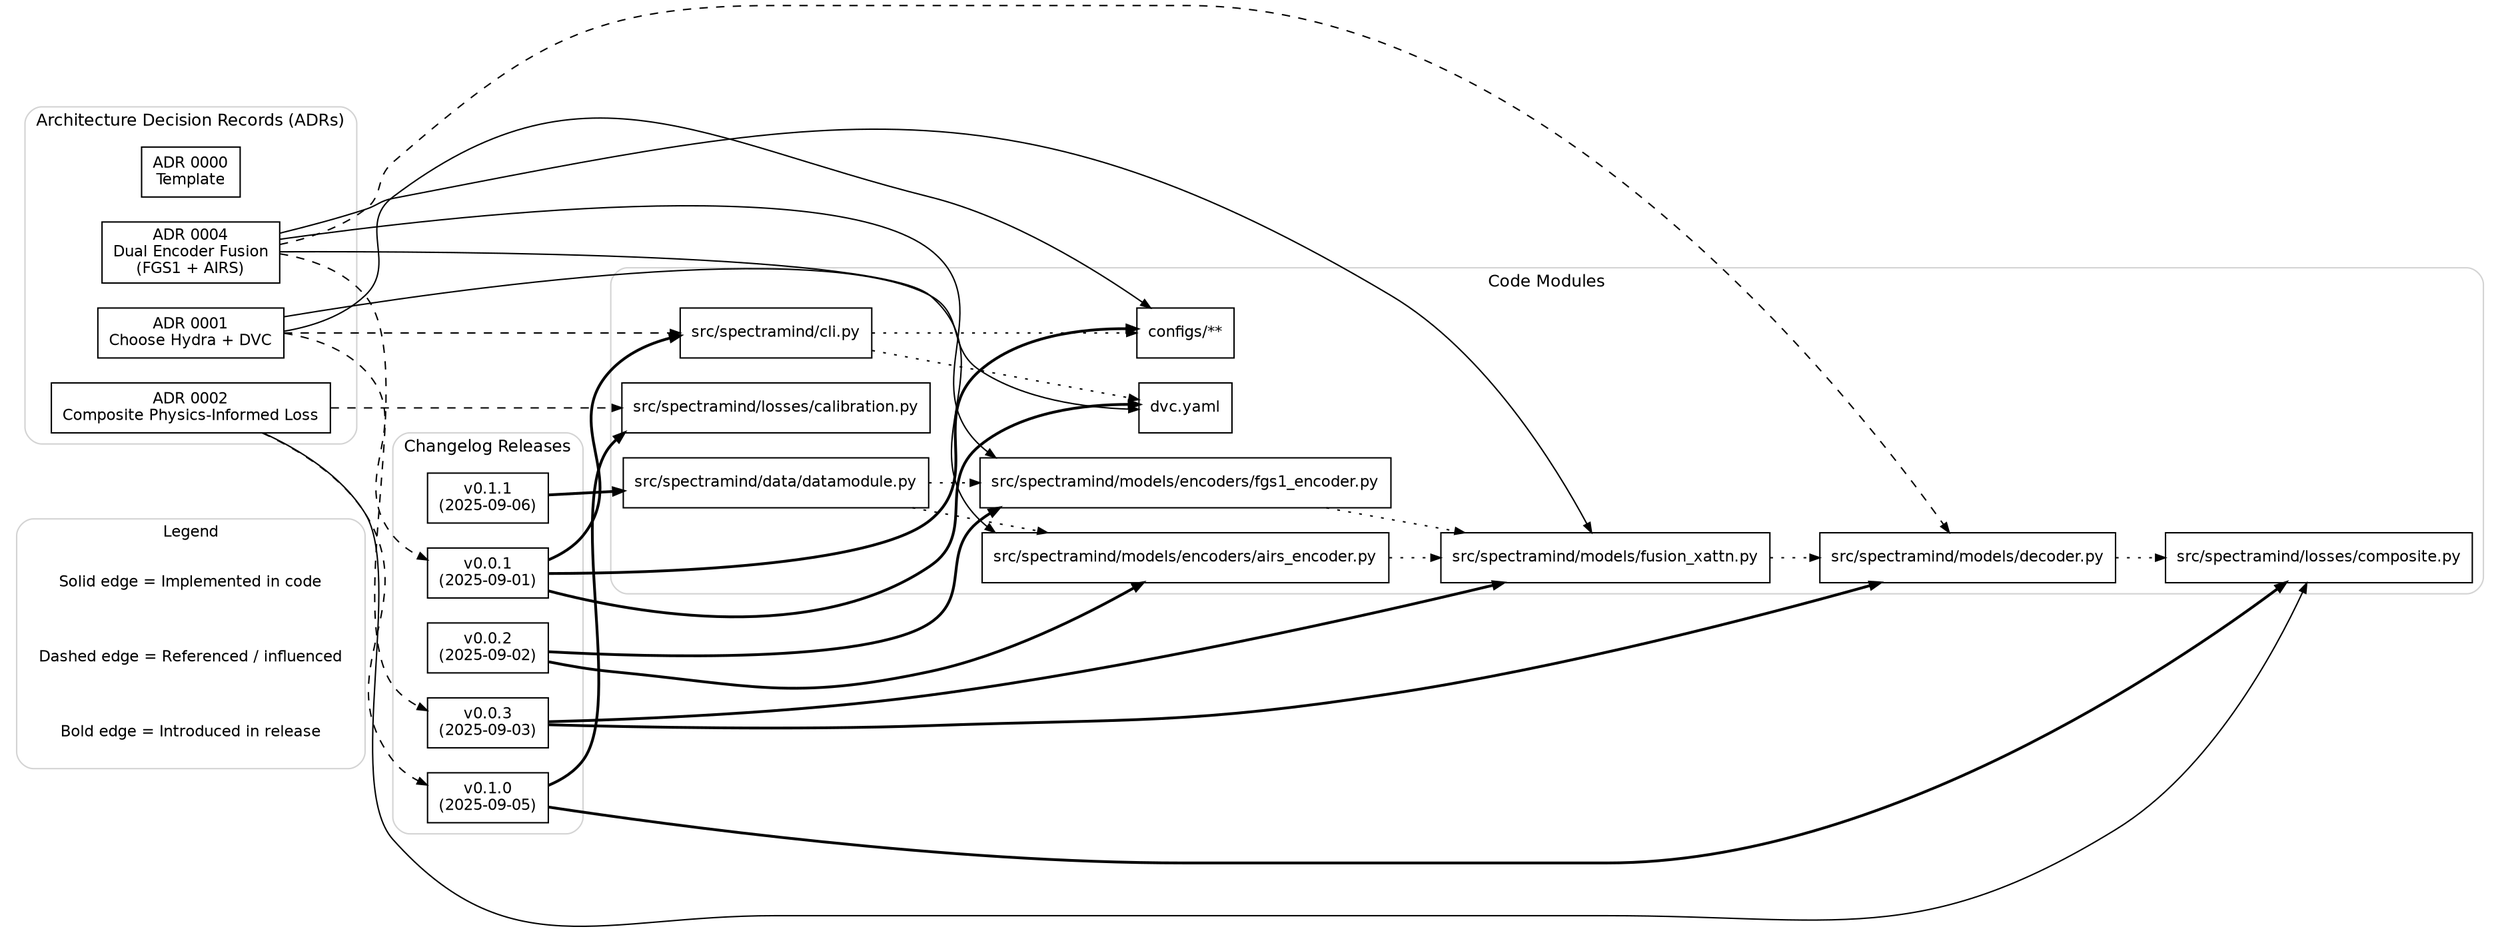 digraph provenance {
	fontname=Helvetica fontsize=12 rankdir=LR
	node [fontname=Helvetica fontsize=11 shape=box]
	edge [arrowsize=0.7 fontname=Helvetica fontsize=10]
	subgraph cluster_legend {
		color=lightgrey fontsize=11 label=Legend style=rounded
		L_IMPL [label="Solid edge = Implemented in code" shape=plaintext]
		L_REF [label="Dashed edge = Referenced / influenced" shape=plaintext]
		L_INTRO [label="Bold edge = Introduced in release" shape=plaintext]
	}
	subgraph cluster_adrs {
		color=lightgrey label="Architecture Decision Records (ADRs)" style=rounded
		ADR0000 [label="ADR 0000
Template"]
		ADR0001 [label="ADR 0001
Choose Hydra + DVC"]
		ADR0002 [label="ADR 0002
Composite Physics-Informed Loss"]
		ADR0004 [label="ADR 0004
Dual Encoder Fusion
(FGS1 + AIRS)"]
	}
	subgraph cluster_changelog {
		color=lightgrey label="Changelog Releases" style=rounded
		C0001 [label="v0.0.1
(2025-09-01)"]
		C0002 [label="v0.0.2
(2025-09-02)"]
		C0003 [label="v0.0.3
(2025-09-03)"]
		C0100 [label="v0.1.0
(2025-09-05)"]
		C0110 [label="v0.1.1
(2025-09-06)"]
	}
	subgraph cluster_code {
		color=lightgrey label="Code Modules" style=rounded
		CLI [label="src/spectramind/cli.py"]
		CFG [label="configs/**"]
		DVC [label="dvc.yaml"]
		ENC_F [label="src/spectramind/models/encoders/fgs1_encoder.py"]
		ENC_A [label="src/spectramind/models/encoders/airs_encoder.py"]
		FUS [label="src/spectramind/models/fusion_xattn.py"]
		DEC [label="src/spectramind/models/decoder.py"]
		LOSS [label="src/spectramind/losses/composite.py"]
		CAL_LOSS [label="src/spectramind/losses/calibration.py"]
		DATA [label="src/spectramind/data/datamodule.py"]
	}
	ADR0001 -> CLI [style=dashed]
	ADR0001 -> CFG [style=solid]
	ADR0001 -> DVC [style=solid]
	ADR0004 -> ENC_F [style=solid]
	ADR0004 -> ENC_A [style=solid]
	ADR0004 -> FUS [style=solid]
	ADR0004 -> DEC [style=dashed]
	ADR0002 -> LOSS [style=solid]
	ADR0002 -> CAL_LOSS [style=dashed]
	C0001 -> CLI [penwidth=2]
	C0001 -> CFG [penwidth=2]
	C0001 -> DVC [penwidth=2]
	C0002 -> ENC_F [penwidth=2]
	C0002 -> ENC_A [penwidth=2]
	C0003 -> FUS [penwidth=2]
	C0003 -> DEC [penwidth=2]
	C0100 -> LOSS [penwidth=2]
	C0100 -> CAL_LOSS [penwidth=2]
	C0110 -> DATA [penwidth=2]
	ADR0001 -> C0001 [style=dashed]
	ADR0004 -> C0003 [style=dashed]
	ADR0002 -> C0100 [style=dashed]
	CLI -> CFG [style=dotted]
	CLI -> DVC [style=dotted]
	DATA -> ENC_F [style=dotted]
	DATA -> ENC_A [style=dotted]
	ENC_F -> FUS [style=dotted]
	ENC_A -> FUS [style=dotted]
	FUS -> DEC [style=dotted]
	DEC -> LOSS [style=dotted]
}